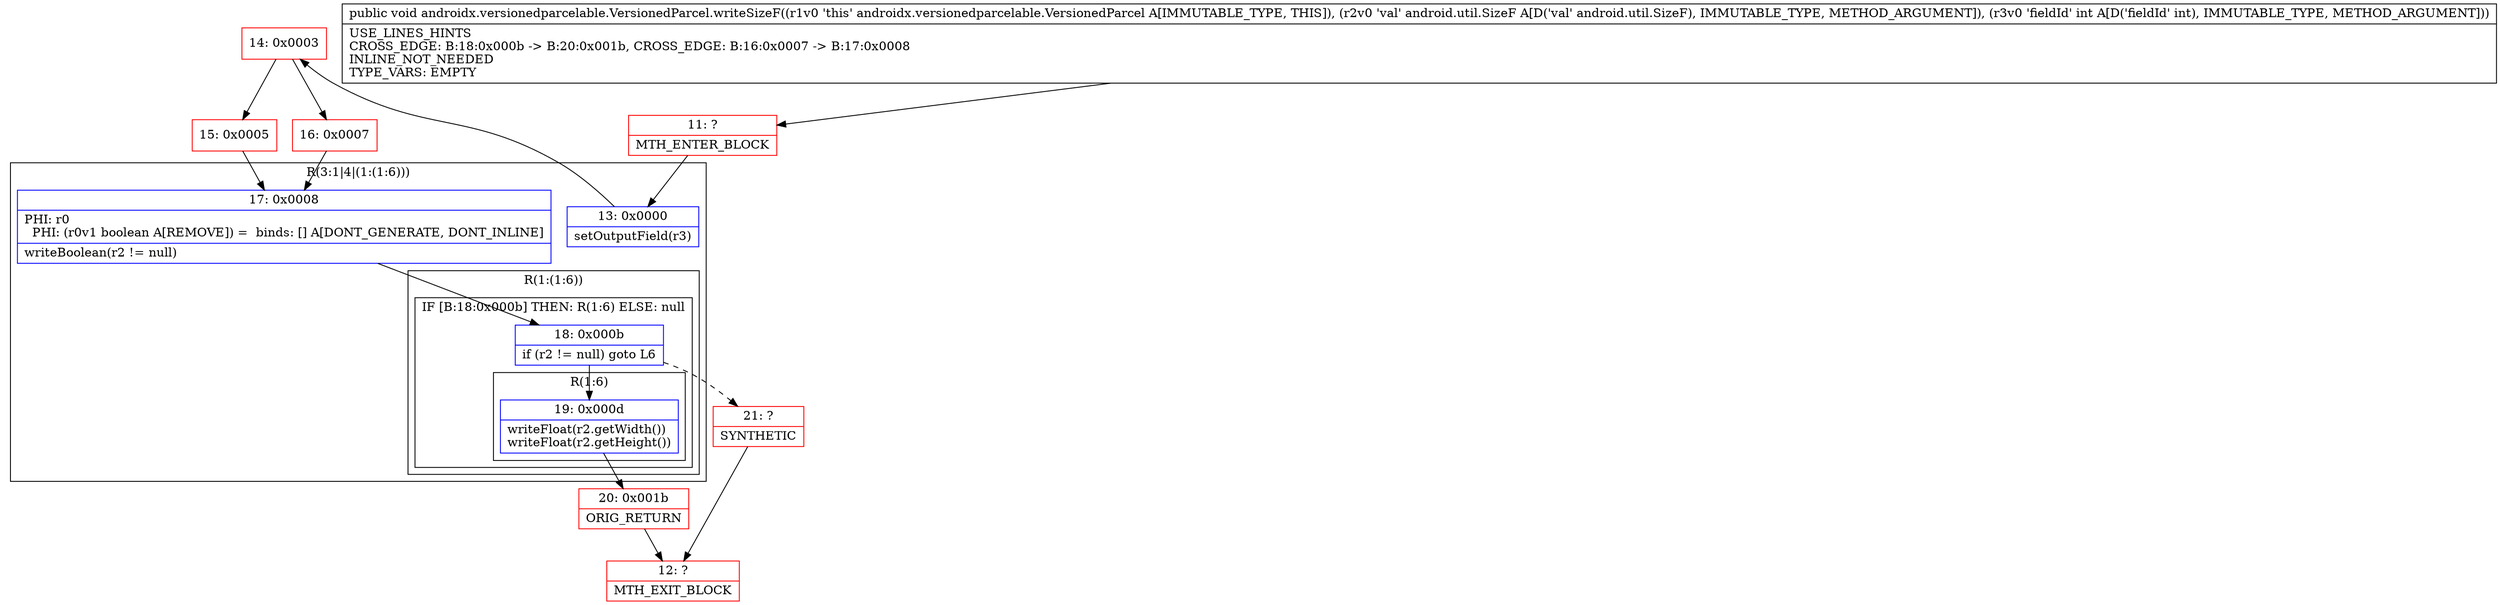 digraph "CFG forandroidx.versionedparcelable.VersionedParcel.writeSizeF(Landroid\/util\/SizeF;I)V" {
subgraph cluster_Region_44930462 {
label = "R(3:1|4|(1:(1:6)))";
node [shape=record,color=blue];
Node_13 [shape=record,label="{13\:\ 0x0000|setOutputField(r3)\l}"];
Node_17 [shape=record,label="{17\:\ 0x0008|PHI: r0 \l  PHI: (r0v1 boolean A[REMOVE]) =  binds: [] A[DONT_GENERATE, DONT_INLINE]\l|writeBoolean(r2 != null)\l}"];
subgraph cluster_Region_1565084546 {
label = "R(1:(1:6))";
node [shape=record,color=blue];
subgraph cluster_IfRegion_386725031 {
label = "IF [B:18:0x000b] THEN: R(1:6) ELSE: null";
node [shape=record,color=blue];
Node_18 [shape=record,label="{18\:\ 0x000b|if (r2 != null) goto L6\l}"];
subgraph cluster_Region_1602725 {
label = "R(1:6)";
node [shape=record,color=blue];
Node_19 [shape=record,label="{19\:\ 0x000d|writeFloat(r2.getWidth())\lwriteFloat(r2.getHeight())\l}"];
}
}
}
}
Node_11 [shape=record,color=red,label="{11\:\ ?|MTH_ENTER_BLOCK\l}"];
Node_14 [shape=record,color=red,label="{14\:\ 0x0003}"];
Node_15 [shape=record,color=red,label="{15\:\ 0x0005}"];
Node_20 [shape=record,color=red,label="{20\:\ 0x001b|ORIG_RETURN\l}"];
Node_12 [shape=record,color=red,label="{12\:\ ?|MTH_EXIT_BLOCK\l}"];
Node_21 [shape=record,color=red,label="{21\:\ ?|SYNTHETIC\l}"];
Node_16 [shape=record,color=red,label="{16\:\ 0x0007}"];
MethodNode[shape=record,label="{public void androidx.versionedparcelable.VersionedParcel.writeSizeF((r1v0 'this' androidx.versionedparcelable.VersionedParcel A[IMMUTABLE_TYPE, THIS]), (r2v0 'val' android.util.SizeF A[D('val' android.util.SizeF), IMMUTABLE_TYPE, METHOD_ARGUMENT]), (r3v0 'fieldId' int A[D('fieldId' int), IMMUTABLE_TYPE, METHOD_ARGUMENT]))  | USE_LINES_HINTS\lCROSS_EDGE: B:18:0x000b \-\> B:20:0x001b, CROSS_EDGE: B:16:0x0007 \-\> B:17:0x0008\lINLINE_NOT_NEEDED\lTYPE_VARS: EMPTY\l}"];
MethodNode -> Node_11;Node_13 -> Node_14;
Node_17 -> Node_18;
Node_18 -> Node_19;
Node_18 -> Node_21[style=dashed];
Node_19 -> Node_20;
Node_11 -> Node_13;
Node_14 -> Node_15;
Node_14 -> Node_16;
Node_15 -> Node_17;
Node_20 -> Node_12;
Node_21 -> Node_12;
Node_16 -> Node_17;
}

